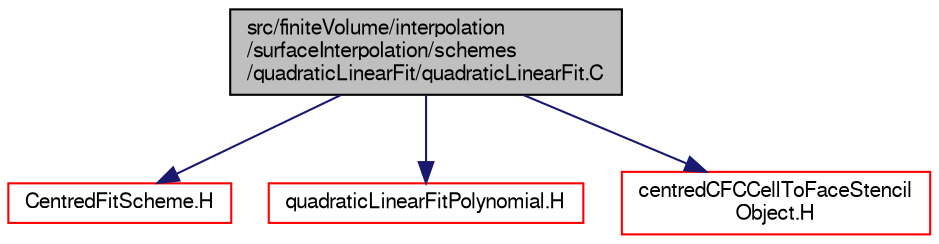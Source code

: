 digraph "src/finiteVolume/interpolation/surfaceInterpolation/schemes/quadraticLinearFit/quadraticLinearFit.C"
{
  bgcolor="transparent";
  edge [fontname="FreeSans",fontsize="10",labelfontname="FreeSans",labelfontsize="10"];
  node [fontname="FreeSans",fontsize="10",shape=record];
  Node0 [label="src/finiteVolume/interpolation\l/surfaceInterpolation/schemes\l/quadraticLinearFit/quadraticLinearFit.C",height=0.2,width=0.4,color="black", fillcolor="grey75", style="filled", fontcolor="black"];
  Node0 -> Node1 [color="midnightblue",fontsize="10",style="solid",fontname="FreeSans"];
  Node1 [label="CentredFitScheme.H",height=0.2,width=0.4,color="red",URL="$a04115.html"];
  Node0 -> Node273 [color="midnightblue",fontsize="10",style="solid",fontname="FreeSans"];
  Node273 [label="quadraticLinearFitPolynomial.H",height=0.2,width=0.4,color="red",URL="$a04253.html"];
  Node0 -> Node274 [color="midnightblue",fontsize="10",style="solid",fontname="FreeSans"];
  Node274 [label="centredCFCCellToFaceStencil\lObject.H",height=0.2,width=0.4,color="red",URL="$a03446.html"];
}

